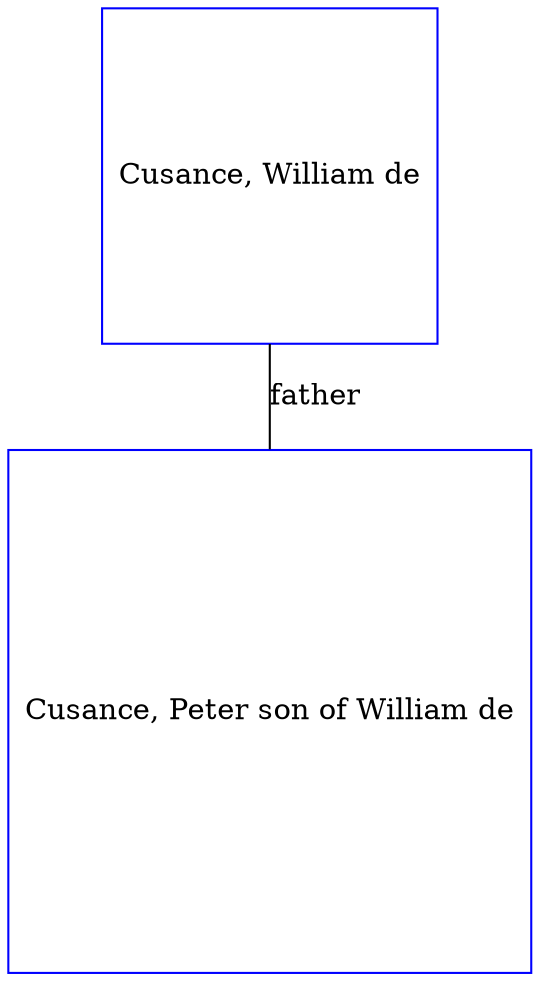 digraph D {
    edge [dir=none];    node [shape=box];    "017734"   [label="Cusance, Peter son of William de", shape=box, regular=1, color="blue"] ;
"017735"   [label="Cusance, William de", shape=box, regular=1, color="blue"] ;
017735->017734 [label="father",arrowsize=0.0]; 
}